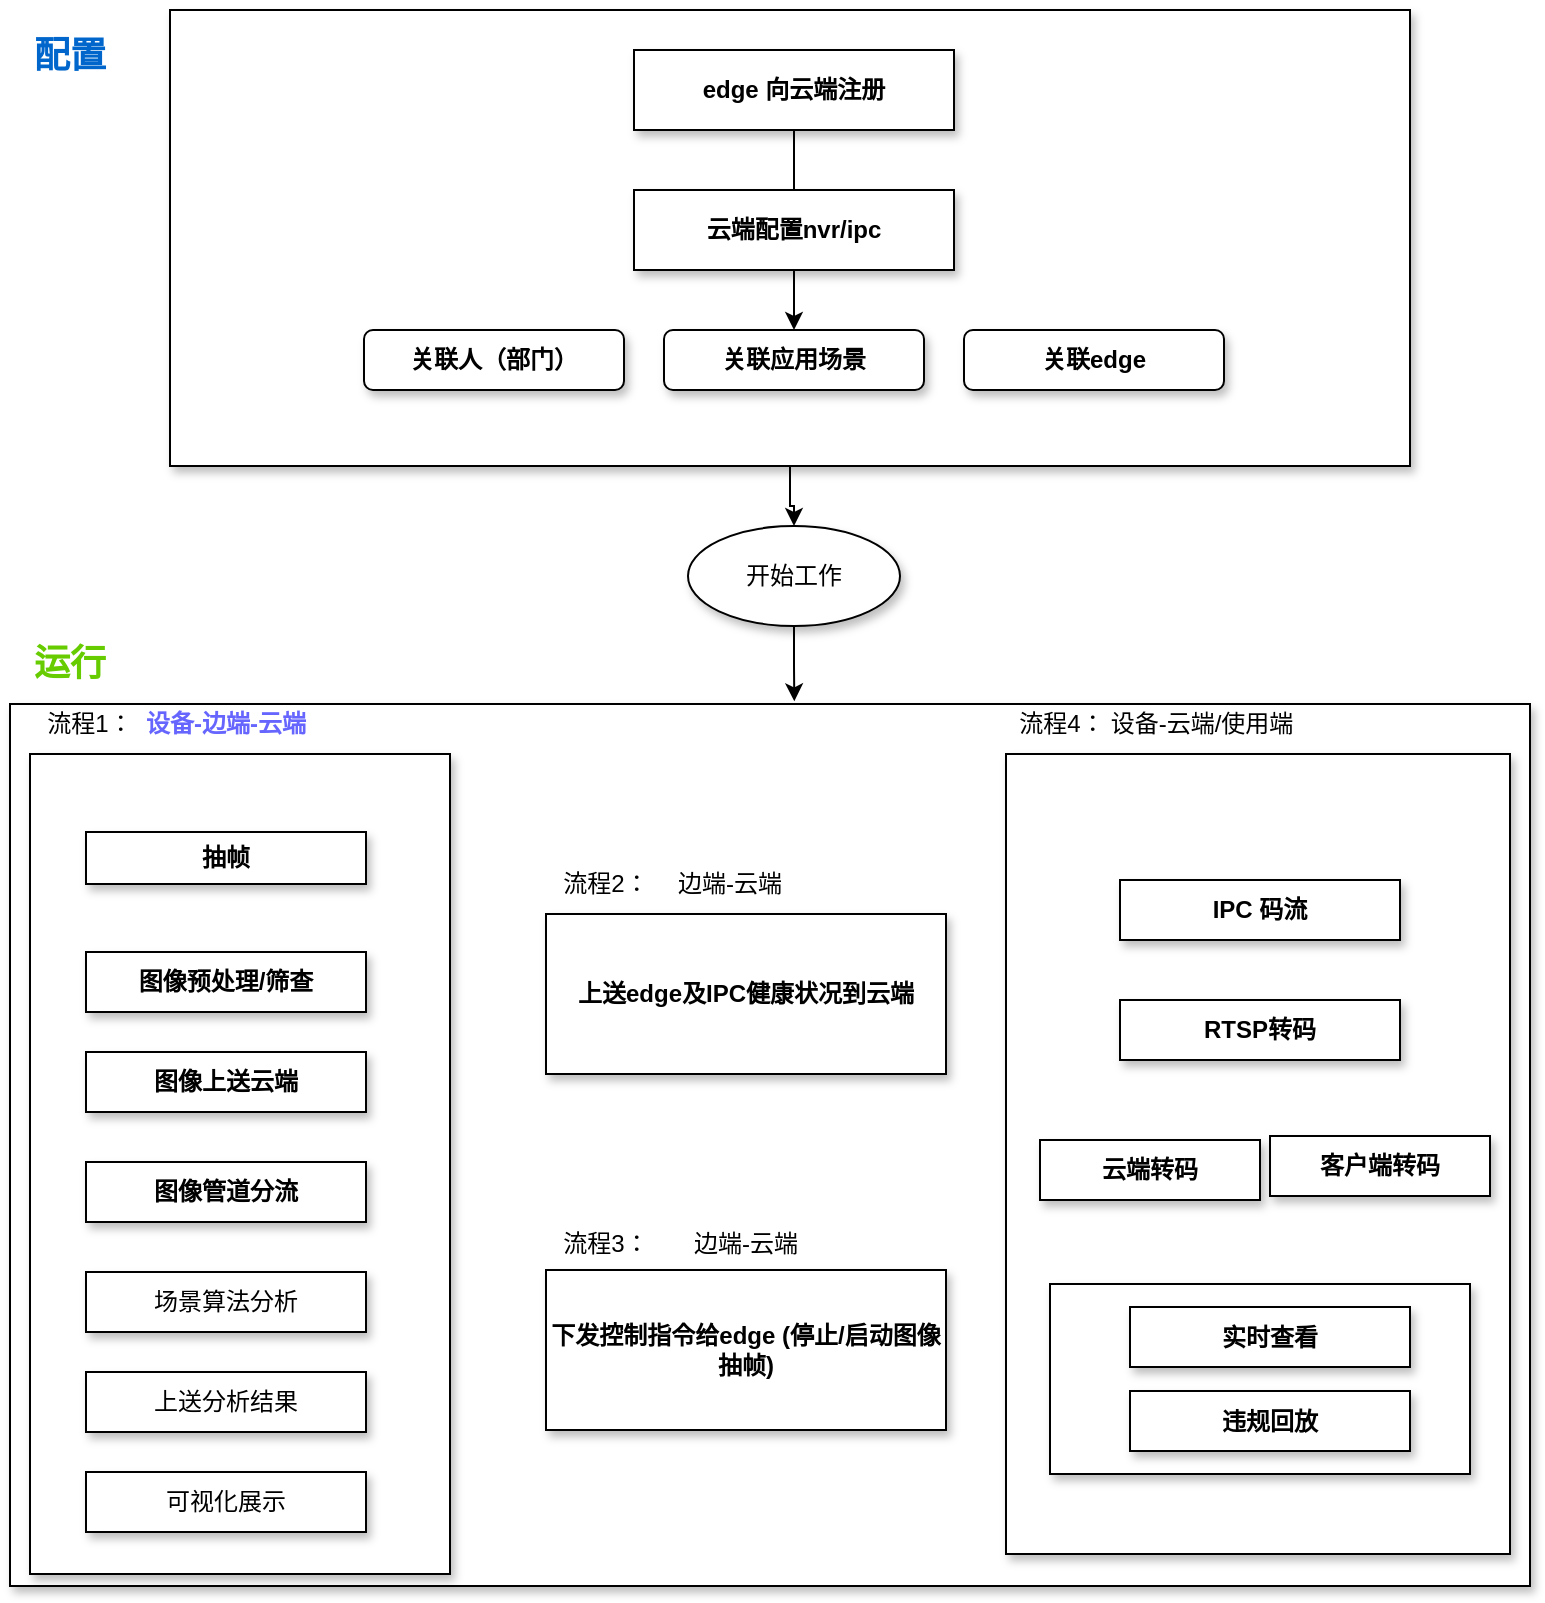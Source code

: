 <mxfile version="18.0.3" type="github">
  <diagram id="IZB6294pRTk3BL3_B75k" name="Page-1">
    <mxGraphModel dx="1038" dy="571" grid="1" gridSize="10" guides="1" tooltips="1" connect="1" arrows="1" fold="1" page="1" pageScale="1" pageWidth="827" pageHeight="1169" math="0" shadow="0">
      <root>
        <mxCell id="0" />
        <mxCell id="1" parent="0" />
        <mxCell id="mRCaWw0f3w8chl1u_VDb-49" value="" style="rounded=0;whiteSpace=wrap;html=1;shadow=1;" vertex="1" parent="1">
          <mxGeometry x="10" y="349" width="760" height="441" as="geometry" />
        </mxCell>
        <mxCell id="mRCaWw0f3w8chl1u_VDb-56" style="edgeStyle=orthogonalEdgeStyle;rounded=0;orthogonalLoop=1;jettySize=auto;html=1;entryX=0.5;entryY=0;entryDx=0;entryDy=0;" edge="1" parent="1" source="mRCaWw0f3w8chl1u_VDb-45" target="mRCaWw0f3w8chl1u_VDb-43">
          <mxGeometry relative="1" as="geometry" />
        </mxCell>
        <mxCell id="mRCaWw0f3w8chl1u_VDb-45" value="" style="rounded=0;whiteSpace=wrap;html=1;shadow=1;" vertex="1" parent="1">
          <mxGeometry x="90" y="2" width="620" height="228" as="geometry" />
        </mxCell>
        <mxCell id="mRCaWw0f3w8chl1u_VDb-38" value="" style="rounded=0;whiteSpace=wrap;html=1;shadow=1;" vertex="1" parent="1">
          <mxGeometry x="508" y="374" width="252" height="400" as="geometry" />
        </mxCell>
        <mxCell id="mRCaWw0f3w8chl1u_VDb-33" value="" style="rounded=0;whiteSpace=wrap;html=1;shadow=1;" vertex="1" parent="1">
          <mxGeometry x="20" y="374" width="210" height="410" as="geometry" />
        </mxCell>
        <mxCell id="mRCaWw0f3w8chl1u_VDb-30" value="" style="rounded=0;whiteSpace=wrap;html=1;shadow=1;" vertex="1" parent="1">
          <mxGeometry x="530" y="639" width="210" height="95" as="geometry" />
        </mxCell>
        <mxCell id="mRCaWw0f3w8chl1u_VDb-46" value="" style="edgeStyle=orthogonalEdgeStyle;rounded=0;orthogonalLoop=1;jettySize=auto;html=1;" edge="1" parent="1" source="mRCaWw0f3w8chl1u_VDb-1" target="mRCaWw0f3w8chl1u_VDb-4">
          <mxGeometry relative="1" as="geometry" />
        </mxCell>
        <mxCell id="mRCaWw0f3w8chl1u_VDb-1" value="edge 向云端注册" style="rounded=0;whiteSpace=wrap;html=1;shadow=1;fontStyle=1" vertex="1" parent="1">
          <mxGeometry x="322" y="22" width="160" height="40" as="geometry" />
        </mxCell>
        <mxCell id="mRCaWw0f3w8chl1u_VDb-2" value="云端配置nvr/ipc" style="rounded=0;whiteSpace=wrap;html=1;shadow=1;fontStyle=1" vertex="1" parent="1">
          <mxGeometry x="322" y="92" width="160" height="40" as="geometry" />
        </mxCell>
        <mxCell id="mRCaWw0f3w8chl1u_VDb-3" value="关联人（部门）" style="rounded=1;whiteSpace=wrap;html=1;shadow=1;fontStyle=1" vertex="1" parent="1">
          <mxGeometry x="187" y="162" width="130" height="30" as="geometry" />
        </mxCell>
        <mxCell id="mRCaWw0f3w8chl1u_VDb-4" value="关联应用场景" style="rounded=1;whiteSpace=wrap;html=1;shadow=1;fontStyle=1" vertex="1" parent="1">
          <mxGeometry x="337" y="162" width="130" height="30" as="geometry" />
        </mxCell>
        <mxCell id="mRCaWw0f3w8chl1u_VDb-7" value="关联edge" style="rounded=1;whiteSpace=wrap;html=1;shadow=1;fontStyle=1" vertex="1" parent="1">
          <mxGeometry x="487" y="162" width="130" height="30" as="geometry" />
        </mxCell>
        <mxCell id="mRCaWw0f3w8chl1u_VDb-9" value="抽帧" style="rounded=0;whiteSpace=wrap;html=1;shadow=1;fontStyle=1" vertex="1" parent="1">
          <mxGeometry x="48" y="413" width="140" height="26" as="geometry" />
        </mxCell>
        <mxCell id="mRCaWw0f3w8chl1u_VDb-10" value="图像预处理/筛查" style="rounded=0;whiteSpace=wrap;html=1;shadow=1;fontStyle=1" vertex="1" parent="1">
          <mxGeometry x="48" y="473" width="140" height="30" as="geometry" />
        </mxCell>
        <mxCell id="mRCaWw0f3w8chl1u_VDb-11" value="图像上送云端" style="rounded=0;whiteSpace=wrap;html=1;shadow=1;fontStyle=1" vertex="1" parent="1">
          <mxGeometry x="48" y="523" width="140" height="30" as="geometry" />
        </mxCell>
        <mxCell id="mRCaWw0f3w8chl1u_VDb-12" value="图像管道分流" style="rounded=0;whiteSpace=wrap;html=1;shadow=1;fontStyle=1" vertex="1" parent="1">
          <mxGeometry x="48" y="578" width="140" height="30" as="geometry" />
        </mxCell>
        <mxCell id="mRCaWw0f3w8chl1u_VDb-13" value="场景算法分析" style="rounded=0;whiteSpace=wrap;html=1;shadow=1;" vertex="1" parent="1">
          <mxGeometry x="48" y="633" width="140" height="30" as="geometry" />
        </mxCell>
        <mxCell id="mRCaWw0f3w8chl1u_VDb-14" value="上送分析结果" style="rounded=0;whiteSpace=wrap;html=1;shadow=1;" vertex="1" parent="1">
          <mxGeometry x="48" y="683" width="140" height="30" as="geometry" />
        </mxCell>
        <mxCell id="mRCaWw0f3w8chl1u_VDb-18" value="可视化展示" style="rounded=0;whiteSpace=wrap;html=1;shadow=1;" vertex="1" parent="1">
          <mxGeometry x="48" y="733" width="140" height="30" as="geometry" />
        </mxCell>
        <mxCell id="mRCaWw0f3w8chl1u_VDb-20" value="IPC 码流" style="rounded=0;whiteSpace=wrap;html=1;shadow=1;fontStyle=1" vertex="1" parent="1">
          <mxGeometry x="565" y="437" width="140" height="30" as="geometry" />
        </mxCell>
        <mxCell id="mRCaWw0f3w8chl1u_VDb-21" value="RTSP转码" style="rounded=0;whiteSpace=wrap;html=1;shadow=1;fontStyle=1" vertex="1" parent="1">
          <mxGeometry x="565" y="497" width="140" height="30" as="geometry" />
        </mxCell>
        <mxCell id="mRCaWw0f3w8chl1u_VDb-23" value="客户端转码" style="rounded=0;whiteSpace=wrap;html=1;shadow=1;fontStyle=1" vertex="1" parent="1">
          <mxGeometry x="640" y="565" width="110" height="30" as="geometry" />
        </mxCell>
        <mxCell id="mRCaWw0f3w8chl1u_VDb-24" value="云端转码" style="rounded=0;whiteSpace=wrap;html=1;shadow=1;fontStyle=1" vertex="1" parent="1">
          <mxGeometry x="525" y="567" width="110" height="30" as="geometry" />
        </mxCell>
        <mxCell id="mRCaWw0f3w8chl1u_VDb-28" value="违规回放" style="rounded=0;whiteSpace=wrap;html=1;shadow=1;fontStyle=1" vertex="1" parent="1">
          <mxGeometry x="570" y="692.5" width="140" height="30" as="geometry" />
        </mxCell>
        <mxCell id="mRCaWw0f3w8chl1u_VDb-29" value="实时查看" style="rounded=0;whiteSpace=wrap;html=1;shadow=1;fontStyle=1" vertex="1" parent="1">
          <mxGeometry x="570" y="650.5" width="140" height="30" as="geometry" />
        </mxCell>
        <mxCell id="mRCaWw0f3w8chl1u_VDb-31" value="上送edge及IPC健康状况到云端" style="rounded=0;whiteSpace=wrap;html=1;shadow=1;fontStyle=1" vertex="1" parent="1">
          <mxGeometry x="278" y="454" width="200" height="80" as="geometry" />
        </mxCell>
        <mxCell id="mRCaWw0f3w8chl1u_VDb-32" value="下发控制指令给edge (停止/启动图像抽帧)" style="rounded=0;whiteSpace=wrap;html=1;shadow=1;fontStyle=1" vertex="1" parent="1">
          <mxGeometry x="278" y="632" width="200" height="80" as="geometry" />
        </mxCell>
        <mxCell id="mRCaWw0f3w8chl1u_VDb-34" value="设备-边端-云端" style="text;html=1;strokeColor=none;fillColor=none;align=center;verticalAlign=middle;whiteSpace=wrap;rounded=0;shadow=1;fontStyle=1;fontColor=#6666FF;" vertex="1" parent="1">
          <mxGeometry x="63" y="344" width="110" height="30" as="geometry" />
        </mxCell>
        <mxCell id="mRCaWw0f3w8chl1u_VDb-35" value="流程1：" style="text;html=1;strokeColor=none;fillColor=none;align=center;verticalAlign=middle;whiteSpace=wrap;rounded=0;shadow=1;" vertex="1" parent="1">
          <mxGeometry x="20" y="344" width="60" height="30" as="geometry" />
        </mxCell>
        <mxCell id="mRCaWw0f3w8chl1u_VDb-36" value="流程2：" style="text;html=1;strokeColor=none;fillColor=none;align=center;verticalAlign=middle;whiteSpace=wrap;rounded=0;shadow=1;" vertex="1" parent="1">
          <mxGeometry x="278" y="424" width="60" height="30" as="geometry" />
        </mxCell>
        <mxCell id="mRCaWw0f3w8chl1u_VDb-37" value="流程3：" style="text;html=1;strokeColor=none;fillColor=none;align=center;verticalAlign=middle;whiteSpace=wrap;rounded=0;shadow=1;" vertex="1" parent="1">
          <mxGeometry x="278" y="604" width="60" height="30" as="geometry" />
        </mxCell>
        <mxCell id="mRCaWw0f3w8chl1u_VDb-39" value="边端-云端" style="text;html=1;strokeColor=none;fillColor=none;align=center;verticalAlign=middle;whiteSpace=wrap;rounded=0;shadow=1;" vertex="1" parent="1">
          <mxGeometry x="315" y="424" width="110" height="30" as="geometry" />
        </mxCell>
        <mxCell id="mRCaWw0f3w8chl1u_VDb-40" value="边端-云端" style="text;html=1;strokeColor=none;fillColor=none;align=center;verticalAlign=middle;whiteSpace=wrap;rounded=0;shadow=1;" vertex="1" parent="1">
          <mxGeometry x="323" y="604" width="110" height="30" as="geometry" />
        </mxCell>
        <mxCell id="mRCaWw0f3w8chl1u_VDb-41" value="流程4：" style="text;html=1;strokeColor=none;fillColor=none;align=center;verticalAlign=middle;whiteSpace=wrap;rounded=0;shadow=1;" vertex="1" parent="1">
          <mxGeometry x="506" y="344" width="60" height="30" as="geometry" />
        </mxCell>
        <mxCell id="mRCaWw0f3w8chl1u_VDb-42" value="设备-云端/使用端" style="text;html=1;strokeColor=none;fillColor=none;align=center;verticalAlign=middle;whiteSpace=wrap;rounded=0;shadow=1;" vertex="1" parent="1">
          <mxGeometry x="551" y="344" width="110" height="30" as="geometry" />
        </mxCell>
        <mxCell id="mRCaWw0f3w8chl1u_VDb-55" style="edgeStyle=orthogonalEdgeStyle;rounded=0;orthogonalLoop=1;jettySize=auto;html=1;entryX=0.516;entryY=-0.003;entryDx=0;entryDy=0;entryPerimeter=0;" edge="1" parent="1" source="mRCaWw0f3w8chl1u_VDb-43" target="mRCaWw0f3w8chl1u_VDb-49">
          <mxGeometry relative="1" as="geometry" />
        </mxCell>
        <mxCell id="mRCaWw0f3w8chl1u_VDb-43" value="开始工作" style="ellipse;whiteSpace=wrap;html=1;rounded=1;shadow=1;" vertex="1" parent="1">
          <mxGeometry x="349" y="260" width="106" height="50" as="geometry" />
        </mxCell>
        <mxCell id="mRCaWw0f3w8chl1u_VDb-48" value="配置" style="text;html=1;strokeColor=none;fillColor=none;align=center;verticalAlign=middle;whiteSpace=wrap;rounded=0;shadow=1;fontSize=18;fontStyle=1;fontColor=#0066CC;" vertex="1" parent="1">
          <mxGeometry x="10" y="10" width="60" height="30" as="geometry" />
        </mxCell>
        <mxCell id="mRCaWw0f3w8chl1u_VDb-58" value="运行" style="text;html=1;strokeColor=none;fillColor=none;align=center;verticalAlign=middle;whiteSpace=wrap;rounded=0;shadow=1;fontSize=18;fontStyle=1;fontColor=#66CC00;" vertex="1" parent="1">
          <mxGeometry x="10" y="314" width="60" height="30" as="geometry" />
        </mxCell>
      </root>
    </mxGraphModel>
  </diagram>
</mxfile>
